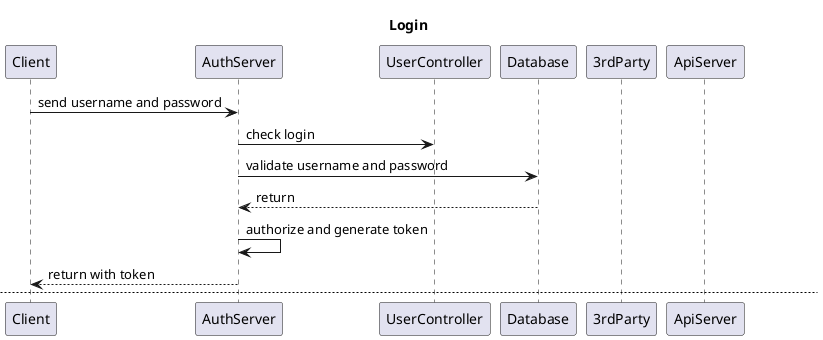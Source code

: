 @startuml login_overview
title Login

Client -> AuthServer: send username and password
AuthServer -> UserController: check login
AuthServer -> Database: validate username and password
Database --> AuthServer: return
AuthServer -> AuthServer: authorize and generate token
AuthServer --> Client: return with token

newpage
Client -> AuthServer: login with 3th party
AuthServer -> 3rdParty: redirect
AuthServer <-- 3rdParty: return successful login informations
AuthServer -> AuthServer: authorize generate token
AuthServer --> Client: return with token

newpage
Client -> ApiServer: send request
ApiServer -> ApiServer: verify token
ApiServer -> ApiServer: execute request
ApiServer -> Database: access to db
Database --> ApiServer: return data
ApiServer --> Client: return response 


@enduml